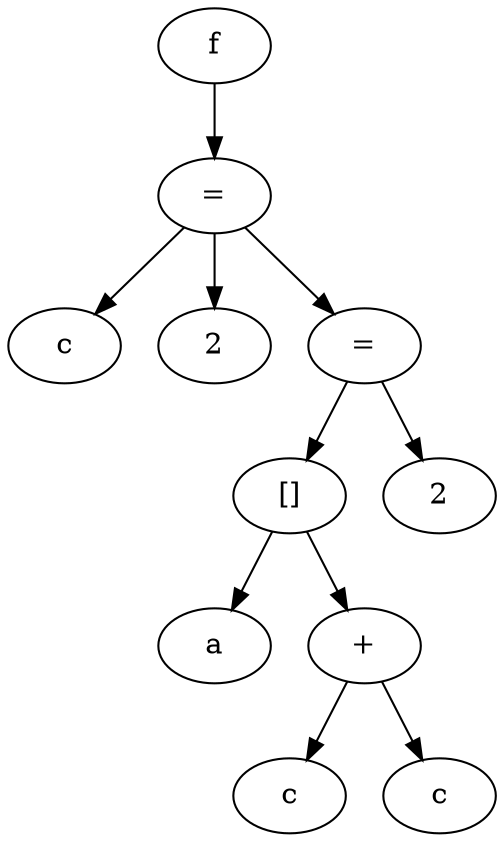 digraph {
x558fb6e1b360 -> x558fb6e1ab20
x558fb6e1ab20 -> x558fb6e1a960
x558fb6e1ab20 -> x558fb6e1aa40
x558fb6e1ab20 -> x558fb6e1b280
x558fb6e1b280 -> x558fb6e1b050
x558fb6e1b280 -> x558fb6e1b1a0
x558fb6e1b050 -> x558fb6e1afe0
x558fb6e1b050 -> x558fb6e1af70
x558fb6e1af70 -> x558fb6e1ad90
x558fb6e1af70 -> x558fb6e1af00
x558fb6e1b360 [label="f"];
x558fb6e1ab20 [label="="];
x558fb6e1a960 [label="c"];
x558fb6e1aa40 [label="2"];
x558fb6e1b280 [label="="];
x558fb6e1b050 [label="[]"];
x558fb6e1afe0 [label="a"];
x558fb6e1af70 [label="+"];
x558fb6e1ad90 [label="c"];
x558fb6e1af00 [label="c"];
x558fb6e1b1a0 [label="2"];
}
